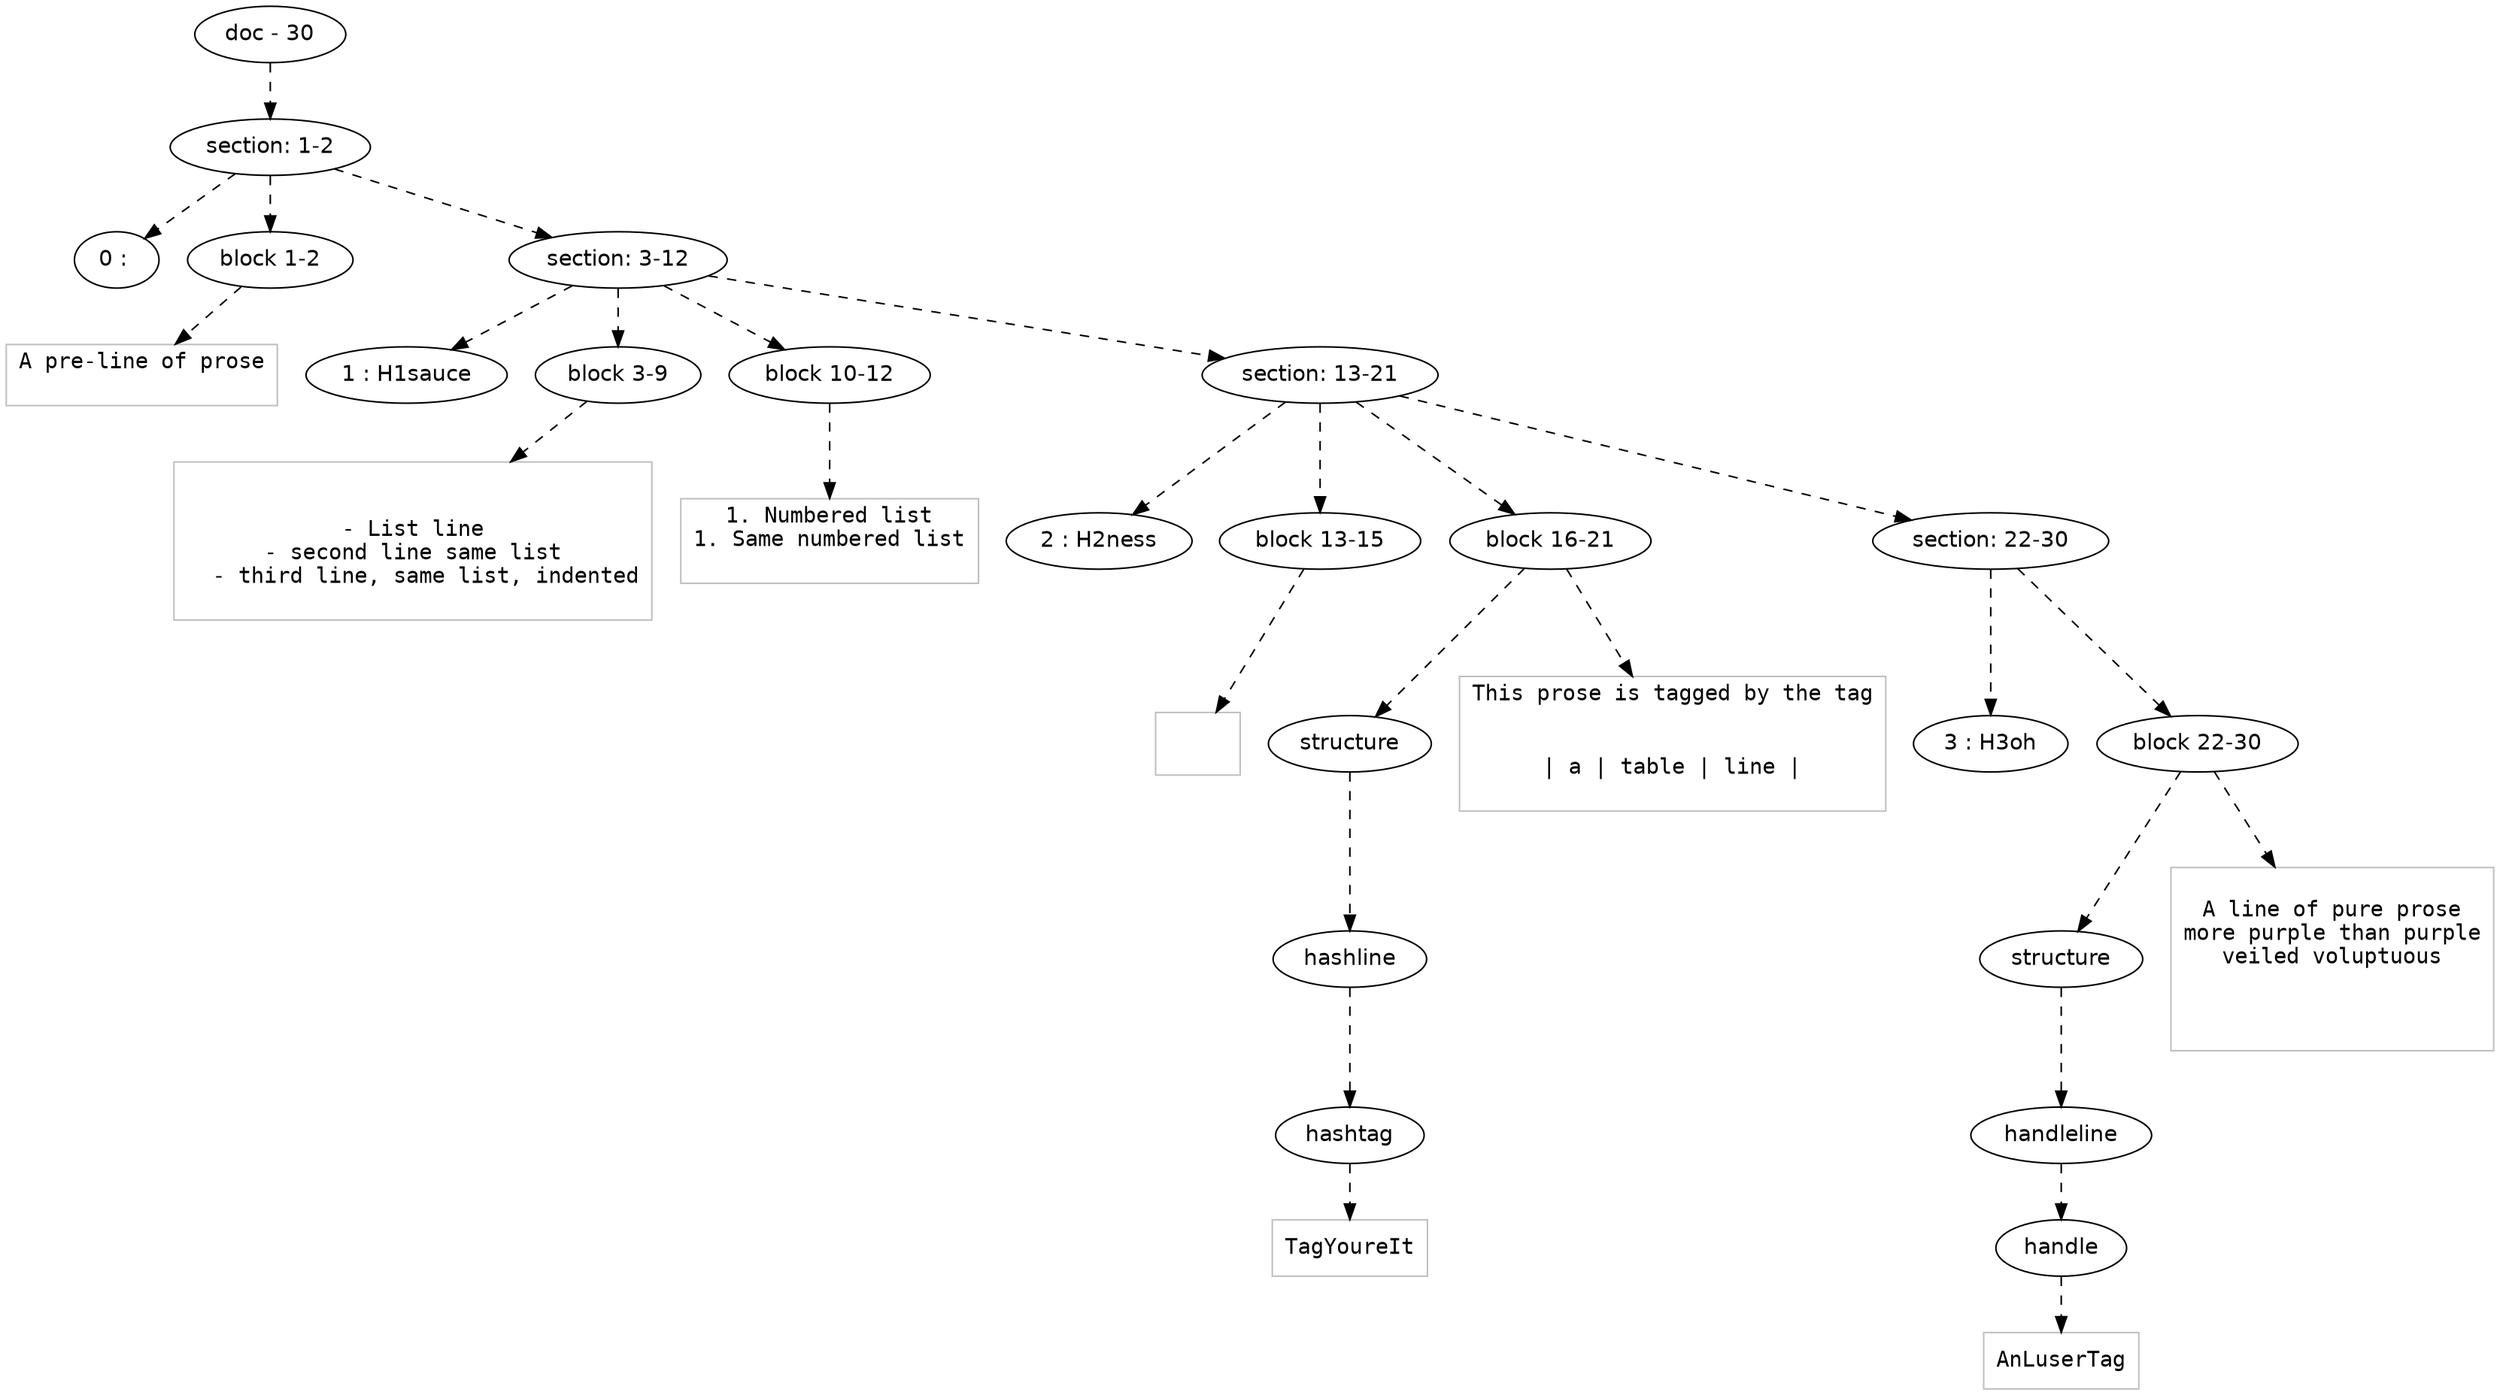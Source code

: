 digraph hierarchy {

node [fontname=Helvetica]
edge [style=dashed]

doc_0 [label="doc - 30"]


doc_0 -> { section_1}
{rank=same; section_1}

section_1 [label="section: 1-2"]


section_1 -> { header_2 block_3 section_4}
{rank=same; header_2 block_3 section_4}

header_2 [label="0 : "]

block_3 [label="block 1-2"]

section_4 [label="section: 3-12"]



block_3 -> leaf_5
leaf_5  [color=Gray,shape=rectangle,fontname=Inconsolata,label="A pre-line of prose

"]
section_4 -> { header_6 block_7 block_8 section_9}
{rank=same; header_6 block_7 block_8 section_9}

header_6 [label="1 : H1sauce"]

block_7 [label="block 3-9"]

block_8 [label="block 10-12"]

section_9 [label="section: 13-21"]



block_7 -> leaf_10
leaf_10  [color=Gray,shape=rectangle,fontname=Inconsolata,label="

- List line
- second line same list
  - third line, same list, indented

"]

block_8 -> leaf_11
leaf_11  [color=Gray,shape=rectangle,fontname=Inconsolata,label="1. Numbered list
1. Same numbered list

"]
section_9 -> { header_12 block_13 block_14 section_15}
{rank=same; header_12 block_13 block_14 section_15}

header_12 [label="2 : H2ness"]

block_13 [label="block 13-15"]

block_14 [label="block 16-21"]

section_15 [label="section: 22-30"]



block_13 -> leaf_16
leaf_16  [color=Gray,shape=rectangle,fontname=Inconsolata,label="

"]
block_14 -> { structure_17}
{rank=same; structure_17}

structure_17 [label="structure"]


structure_17 -> { hashline_18}
{rank=same; hashline_18}

hashline_18 [label="hashline"]


hashline_18 -> { hashtag_19}
{rank=same; hashtag_19}

hashtag_19 [label="hashtag"]



hashtag_19 -> leaf_20
leaf_20  [color=Gray,shape=rectangle,fontname=Inconsolata,label="TagYoureIt"]

block_14 -> leaf_21
leaf_21  [color=Gray,shape=rectangle,fontname=Inconsolata,label="This prose is tagged by the tag


| a | table | line |

"]
section_15 -> { header_22 block_23}
{rank=same; header_22 block_23}

header_22 [label="3 : H3oh"]

block_23 [label="block 22-30"]


block_23 -> { structure_24}
{rank=same; structure_24}

structure_24 [label="structure"]


structure_24 -> { handleline_25}
{rank=same; handleline_25}

handleline_25 [label="handleline"]


handleline_25 -> { handle_26}
{rank=same; handle_26}

handle_26 [label="handle"]



handle_26 -> leaf_27
leaf_27  [color=Gray,shape=rectangle,fontname=Inconsolata,label="AnLuserTag"]

block_23 -> leaf_28
leaf_28  [color=Gray,shape=rectangle,fontname=Inconsolata,label="
A line of pure prose
more purple than purple
veiled voluptuous



"]

}
